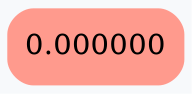digraph G {
	rankdir = HR;
	bgcolor="#F7F9FB"
	 node0x5030000000d0 [shape=Mrecord; style=filled; color="#ff9a8d"; label =  "0.000000 " ];
}

